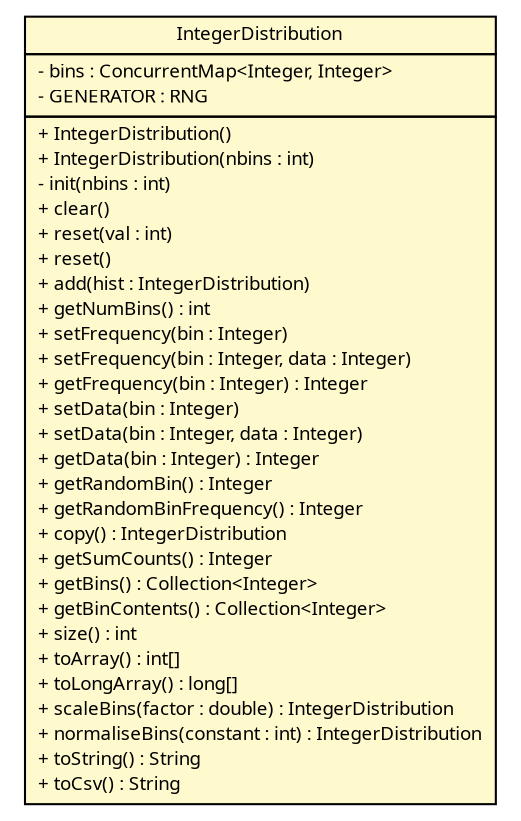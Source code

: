 #!/usr/local/bin/dot
#
# Class diagram 
# Generated by UMLGraph version R5_6 (http://www.umlgraph.org/)
#

digraph G {
	edge [fontname="Trebuchet MS",fontsize=10,labelfontname="Trebuchet MS",labelfontsize=10];
	node [fontname="Trebuchet MS",fontsize=10,shape=plaintext];
	nodesep=0.25;
	ranksep=0.5;
	// broadwick.statistics.distributions.IntegerDistribution
	c14635 [label=<<table title="broadwick.statistics.distributions.IntegerDistribution" border="0" cellborder="1" cellspacing="0" cellpadding="2" port="p" bgcolor="lemonChiffon" href="./IntegerDistribution.html">
		<tr><td><table border="0" cellspacing="0" cellpadding="1">
<tr><td align="center" balign="center"><font face="Trebuchet MS"> IntegerDistribution </font></td></tr>
		</table></td></tr>
		<tr><td><table border="0" cellspacing="0" cellpadding="1">
<tr><td align="left" balign="left"> - bins : ConcurrentMap&lt;Integer, Integer&gt; </td></tr>
<tr><td align="left" balign="left"> - GENERATOR : RNG </td></tr>
		</table></td></tr>
		<tr><td><table border="0" cellspacing="0" cellpadding="1">
<tr><td align="left" balign="left"> + IntegerDistribution() </td></tr>
<tr><td align="left" balign="left"> + IntegerDistribution(nbins : int) </td></tr>
<tr><td align="left" balign="left"> - init(nbins : int) </td></tr>
<tr><td align="left" balign="left"> + clear() </td></tr>
<tr><td align="left" balign="left"> + reset(val : int) </td></tr>
<tr><td align="left" balign="left"> + reset() </td></tr>
<tr><td align="left" balign="left"> + add(hist : IntegerDistribution) </td></tr>
<tr><td align="left" balign="left"> + getNumBins() : int </td></tr>
<tr><td align="left" balign="left"> + setFrequency(bin : Integer) </td></tr>
<tr><td align="left" balign="left"> + setFrequency(bin : Integer, data : Integer) </td></tr>
<tr><td align="left" balign="left"> + getFrequency(bin : Integer) : Integer </td></tr>
<tr><td align="left" balign="left"> + setData(bin : Integer) </td></tr>
<tr><td align="left" balign="left"> + setData(bin : Integer, data : Integer) </td></tr>
<tr><td align="left" balign="left"> + getData(bin : Integer) : Integer </td></tr>
<tr><td align="left" balign="left"> + getRandomBin() : Integer </td></tr>
<tr><td align="left" balign="left"> + getRandomBinFrequency() : Integer </td></tr>
<tr><td align="left" balign="left"> + copy() : IntegerDistribution </td></tr>
<tr><td align="left" balign="left"> + getSumCounts() : Integer </td></tr>
<tr><td align="left" balign="left"> + getBins() : Collection&lt;Integer&gt; </td></tr>
<tr><td align="left" balign="left"> + getBinContents() : Collection&lt;Integer&gt; </td></tr>
<tr><td align="left" balign="left"> + size() : int </td></tr>
<tr><td align="left" balign="left"> + toArray() : int[] </td></tr>
<tr><td align="left" balign="left"> + toLongArray() : long[] </td></tr>
<tr><td align="left" balign="left"> + scaleBins(factor : double) : IntegerDistribution </td></tr>
<tr><td align="left" balign="left"> + normaliseBins(constant : int) : IntegerDistribution </td></tr>
<tr><td align="left" balign="left"> + toString() : String </td></tr>
<tr><td align="left" balign="left"> + toCsv() : String </td></tr>
		</table></td></tr>
		</table>>, URL="./IntegerDistribution.html", fontname="Trebuchet MS", fontcolor="black", fontsize=9.0];
}

